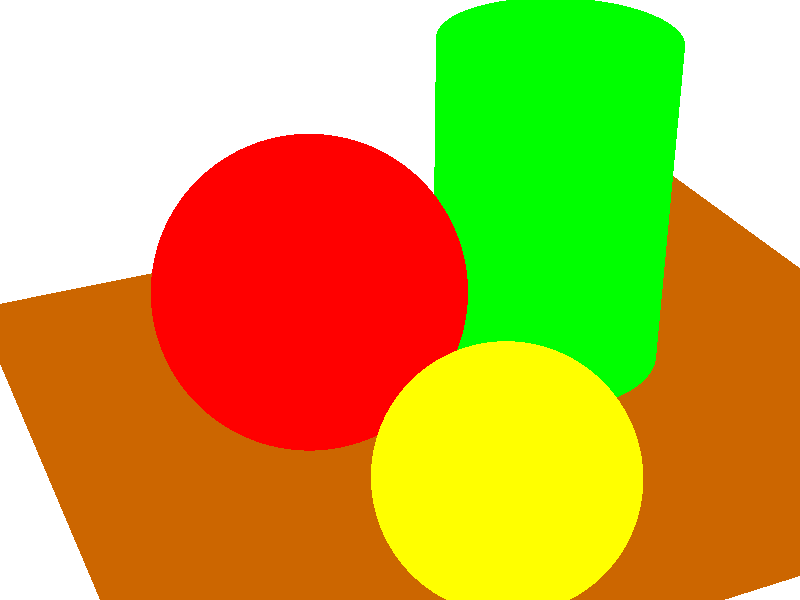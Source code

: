 // startHere.pov
// The starting point for question #2 in Homework #4

camera{
    location <-6.6, 12, -15>
    direction <0, 0, 10>
    up        <0, 3.75, 0>
    right     <5, 0, 0>
    look_at   <0.25, 2.3, .5>
}

light_source{<-5, 66, -5>
      color red 1 green 1 blue 1
}

// we're working inside a great white sphere to give
// the entire picture better lighting -- the white you
// see in the background is coming from this sphere.
sphere{<0,0, 0>, 100
         texture {
                pigment {color red 1 green 1 blue 1}
                finish {ambient .3 }
         }
}

// table top
box{<-1,-0.1,-1>, <1,0, 1>
    scale <6, 1, 5>
    translate <2, 0, 1.5>
    texture{
        pigment{
                color red 0.8 green 0.4 blue 0
        }
        finish{diffuse 0.6 ambient 0.4 }
    }
}

sphere{<0,0,0>, 1.5
     texture{
        pigment{color red 1 green 1 blue 0
                quick_color red 1 green 1 blue 0
        }
        finish{diffuse 0.6 ambient 0.4}
     }
     translate <0.3, 1.5, -2.3>
}              

sphere{<0, 0, 0>, 1
    texture{
        pigment{color red 1 green 0 blue 0
                quick_color red 1 green 0 blue 0
        }
        finish{diffuse 0.6 ambient 0.4}
    }
    scale<2.,2.,2.>
    translate<-0.5, 2., 1.62>
}                          


cylinder{ <0,-1, 0>, <0, 1, 0>, 1
    texture{
        pigment{color red 0 green 1 blue 0
                quick_color red 0 green 1 blue 0
        }
        finish{diffuse 0.5 ambient 0.4}
    }
    scale<1.6, 2.33, 1.6>
    translate<3.22, 2.33, 2.11>
}

